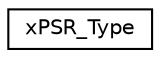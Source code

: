 digraph "Graphical Class Hierarchy"
{
 // LATEX_PDF_SIZE
  edge [fontname="Helvetica",fontsize="10",labelfontname="Helvetica",labelfontsize="10"];
  node [fontname="Helvetica",fontsize="10",shape=record];
  rankdir="LR";
  Node0 [label="xPSR_Type",height=0.2,width=0.4,color="black", fillcolor="white", style="filled",URL="$unionxPSR__Type.html",tooltip="Union type to access the Special-Purpose Program Status Registers (xPSR)."];
}
